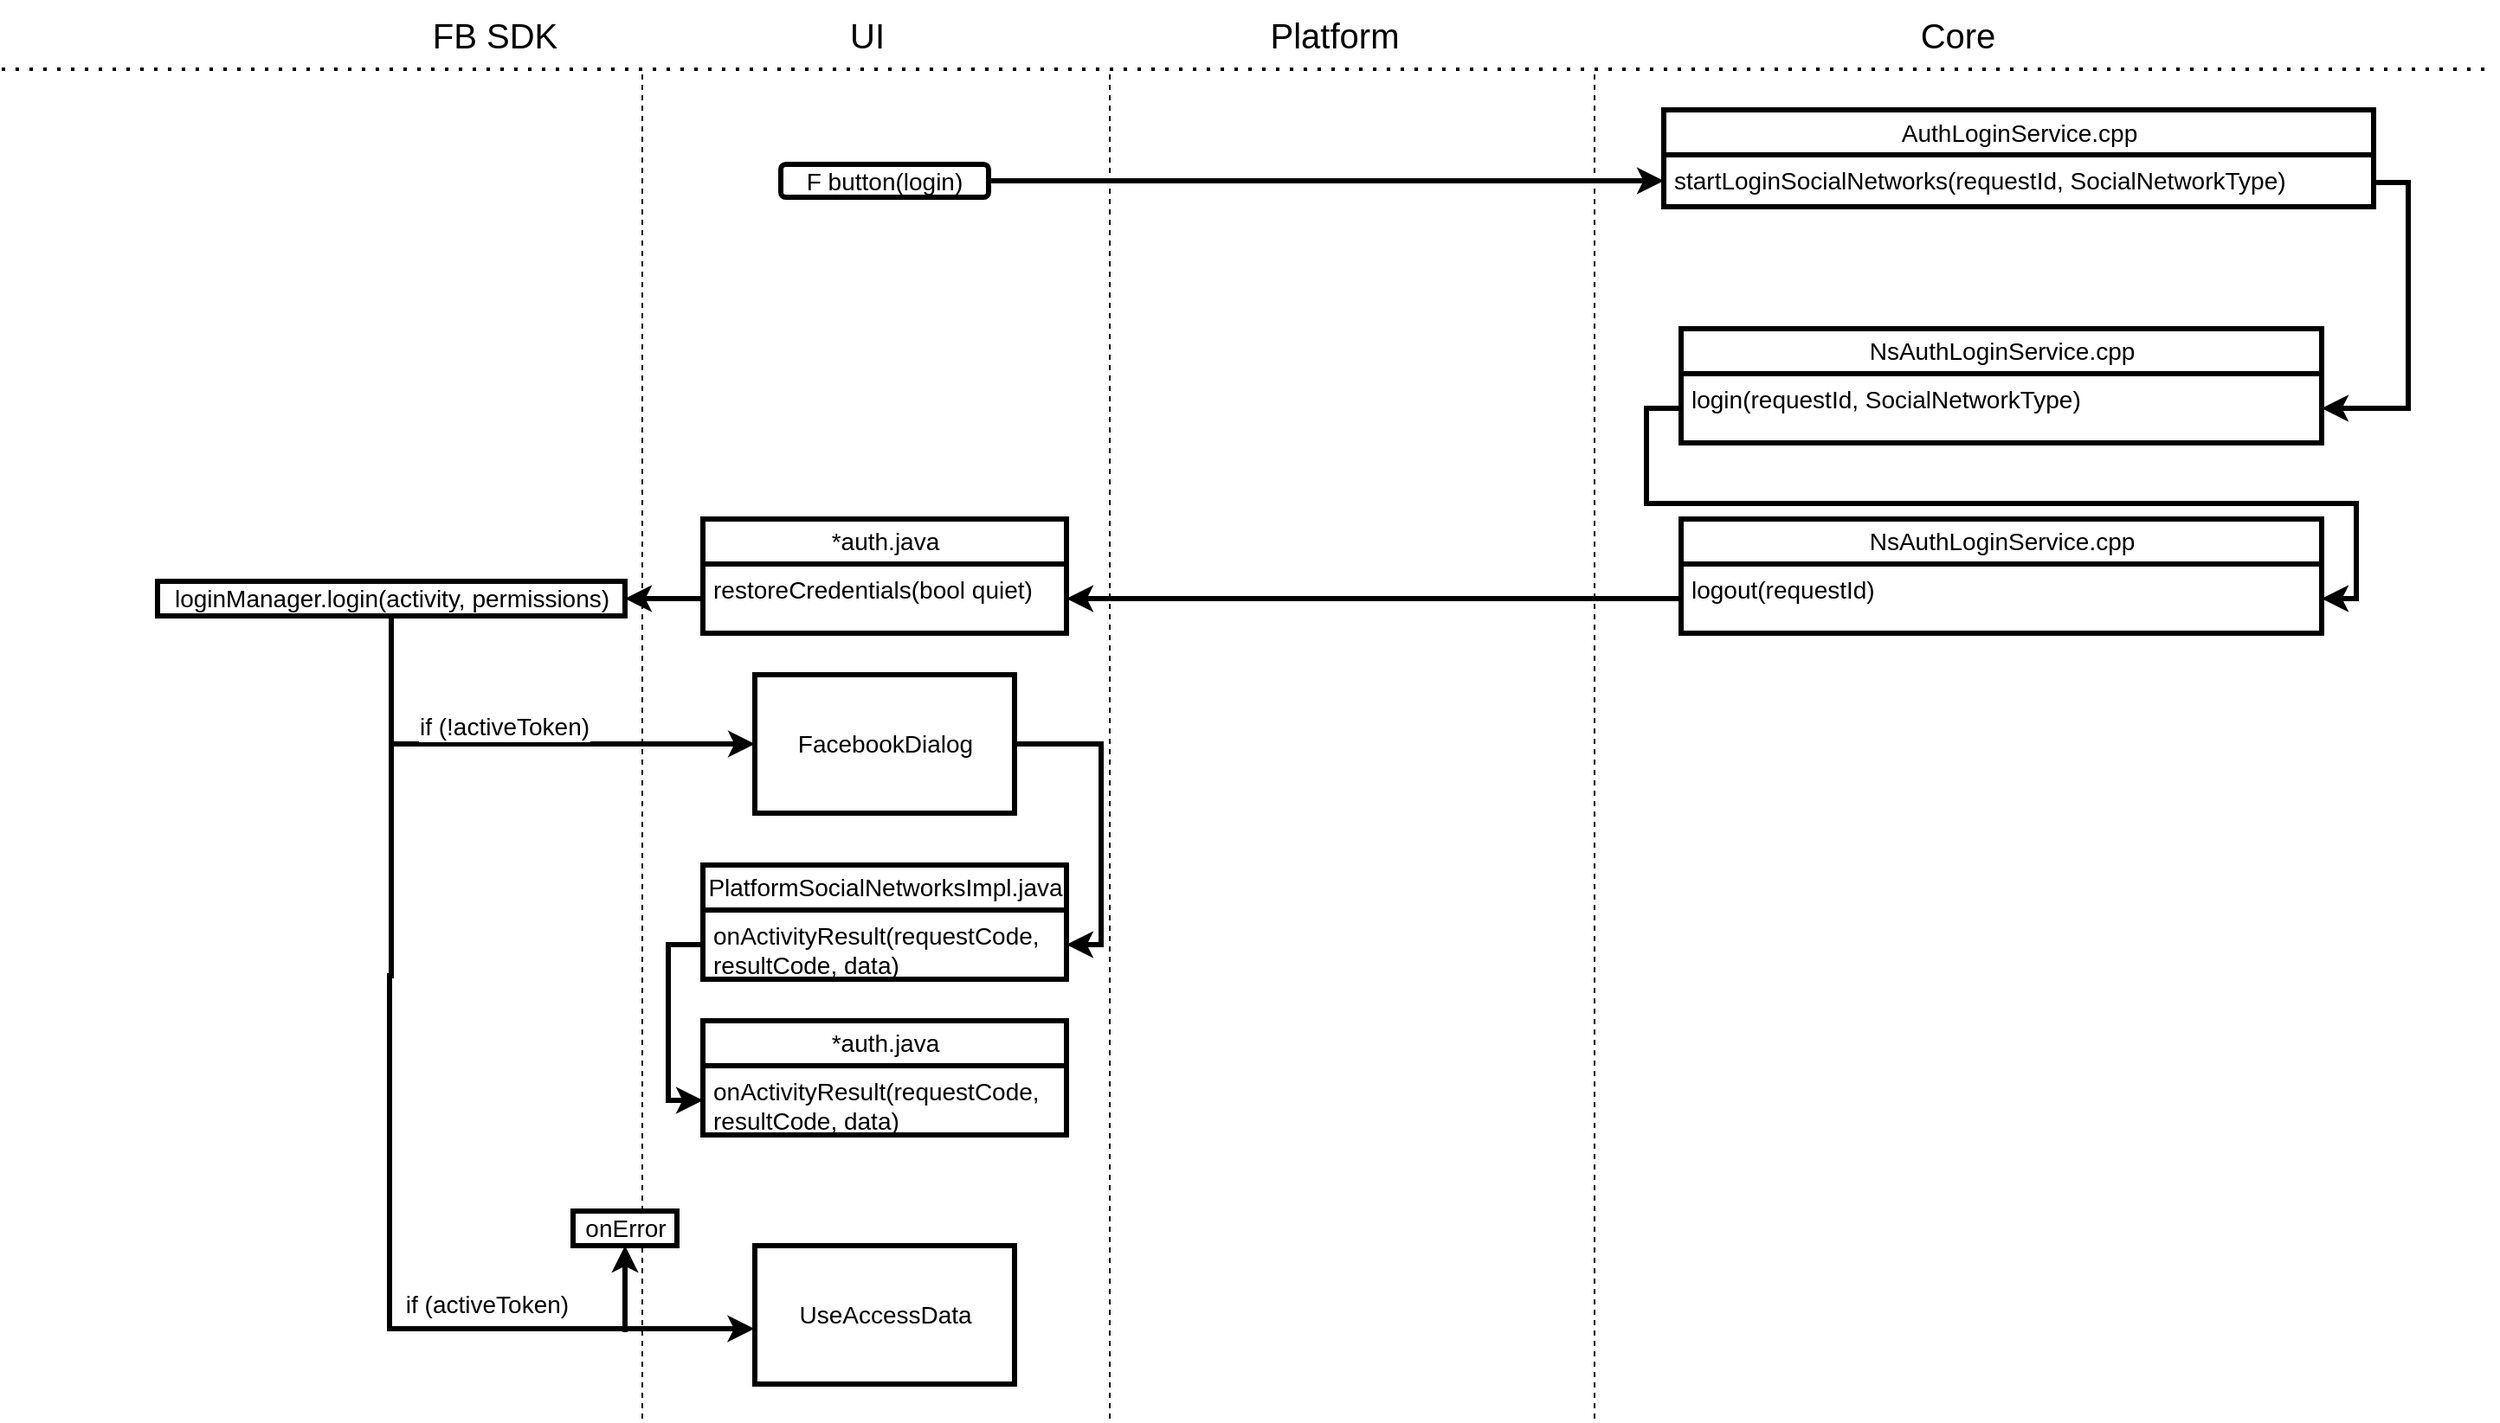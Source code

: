 <mxfile version="13.9.9" type="github">
  <diagram id="LvzQWpgkNb4uF6J24mG8" name="Page-1">
    <mxGraphModel dx="2453" dy="923" grid="1" gridSize="10" guides="1" tooltips="1" connect="1" arrows="1" fold="1" page="1" pageScale="1" pageWidth="850" pageHeight="1100" math="0" shadow="0">
      <root>
        <mxCell id="0" />
        <mxCell id="1" parent="0" />
        <mxCell id="22SVA37PeKxjYflp5q6W-4" value="" style="endArrow=none;dashed=1;html=1;" edge="1" parent="1">
          <mxGeometry width="50" height="50" relative="1" as="geometry">
            <mxPoint x="440" y="900" as="sourcePoint" />
            <mxPoint x="440" y="120" as="targetPoint" />
          </mxGeometry>
        </mxCell>
        <mxCell id="22SVA37PeKxjYflp5q6W-5" value="UI&lt;br&gt;" style="text;html=1;strokeColor=none;fillColor=none;align=center;verticalAlign=middle;whiteSpace=wrap;rounded=0;fontSize=20;" vertex="1" parent="1">
          <mxGeometry x="280" y="90" width="40" height="20" as="geometry" />
        </mxCell>
        <mxCell id="22SVA37PeKxjYflp5q6W-6" value="Core&lt;br&gt;" style="text;html=1;strokeColor=none;fillColor=none;align=center;verticalAlign=middle;whiteSpace=wrap;rounded=0;fontSize=20;" vertex="1" parent="1">
          <mxGeometry x="910" y="90" width="40" height="20" as="geometry" />
        </mxCell>
        <mxCell id="22SVA37PeKxjYflp5q6W-8" value="FB SDK" style="text;html=1;strokeColor=none;fillColor=none;align=center;verticalAlign=middle;whiteSpace=wrap;rounded=0;fontSize=20;" vertex="1" parent="1">
          <mxGeometry x="40" y="80" width="90" height="40" as="geometry" />
        </mxCell>
        <mxCell id="22SVA37PeKxjYflp5q6W-9" value="" style="endArrow=none;dashed=1;html=1;" edge="1" parent="1">
          <mxGeometry width="50" height="50" relative="1" as="geometry">
            <mxPoint x="170" y="900" as="sourcePoint" />
            <mxPoint x="170" y="120" as="targetPoint" />
          </mxGeometry>
        </mxCell>
        <mxCell id="22SVA37PeKxjYflp5q6W-10" value="" style="endArrow=none;dashed=1;html=1;dashPattern=1 3;strokeWidth=2;fontSize=20;" edge="1" parent="1">
          <mxGeometry width="50" height="50" relative="1" as="geometry">
            <mxPoint x="-200" y="120" as="sourcePoint" />
            <mxPoint x="1240" y="120" as="targetPoint" />
          </mxGeometry>
        </mxCell>
        <mxCell id="22SVA37PeKxjYflp5q6W-31" style="edgeStyle=orthogonalEdgeStyle;rounded=0;orthogonalLoop=1;jettySize=auto;html=1;exitX=1;exitY=0.5;exitDx=0;exitDy=0;fontSize=14;strokeWidth=3;" edge="1" parent="1" source="22SVA37PeKxjYflp5q6W-11" target="22SVA37PeKxjYflp5q6W-20">
          <mxGeometry relative="1" as="geometry" />
        </mxCell>
        <mxCell id="22SVA37PeKxjYflp5q6W-11" value="F button(login)&lt;br style=&quot;font-size: 14px;&quot;&gt;" style="rounded=1;whiteSpace=wrap;html=1;fontSize=14;strokeWidth=3;" vertex="1" parent="1">
          <mxGeometry x="250" y="175" width="120" height="19" as="geometry" />
        </mxCell>
        <mxCell id="22SVA37PeKxjYflp5q6W-34" style="edgeStyle=orthogonalEdgeStyle;rounded=0;orthogonalLoop=1;jettySize=auto;html=1;exitX=1;exitY=0.75;exitDx=0;exitDy=0;entryX=1;entryY=0.5;entryDx=0;entryDy=0;fontSize=14;strokeWidth=3;" edge="1" parent="1" source="22SVA37PeKxjYflp5q6W-19" target="22SVA37PeKxjYflp5q6W-24">
          <mxGeometry relative="1" as="geometry" />
        </mxCell>
        <mxCell id="22SVA37PeKxjYflp5q6W-19" value="AuthLoginService.cpp&lt;br style=&quot;font-size: 14px;&quot;&gt;" style="swimlane;fontStyle=0;childLayout=stackLayout;horizontal=1;startSize=26;fillColor=none;horizontalStack=0;resizeParent=1;resizeParentMax=0;resizeLast=0;collapsible=1;marginBottom=0;fontSize=14;html=1;strokeWidth=3;" vertex="1" parent="1">
          <mxGeometry x="760" y="143.5" width="410" height="56" as="geometry" />
        </mxCell>
        <mxCell id="22SVA37PeKxjYflp5q6W-20" value="startLoginSocialNetworks(requestId, SocialNetworkType)&#xa;&#xa;" style="text;strokeColor=none;fillColor=none;align=left;verticalAlign=top;spacingLeft=4;spacingRight=4;overflow=hidden;rotatable=0;points=[[0,0.5],[1,0.5]];portConstraint=eastwest;fontSize=14;strokeWidth=3;" vertex="1" parent="22SVA37PeKxjYflp5q6W-19">
          <mxGeometry y="26" width="410" height="30" as="geometry" />
        </mxCell>
        <mxCell id="22SVA37PeKxjYflp5q6W-23" value="NsAuthLoginService.cpp" style="swimlane;fontStyle=0;childLayout=stackLayout;horizontal=1;startSize=26;fillColor=none;horizontalStack=0;resizeParent=1;resizeParentMax=0;resizeLast=0;collapsible=1;marginBottom=0;fontSize=14;html=1;strokeWidth=3;" vertex="1" parent="1">
          <mxGeometry x="770" y="270" width="370" height="66" as="geometry" />
        </mxCell>
        <mxCell id="22SVA37PeKxjYflp5q6W-24" value="login(requestId, SocialNetworkType)&#xa;&#xa;" style="text;strokeColor=none;fillColor=none;align=left;verticalAlign=top;spacingLeft=4;spacingRight=4;overflow=hidden;rotatable=0;points=[[0,0.5],[1,0.5]];portConstraint=eastwest;fontSize=14;strokeWidth=3;" vertex="1" parent="22SVA37PeKxjYflp5q6W-23">
          <mxGeometry y="26" width="370" height="40" as="geometry" />
        </mxCell>
        <mxCell id="22SVA37PeKxjYflp5q6W-28" value="NsAuthLoginService.cpp" style="swimlane;fontStyle=0;childLayout=stackLayout;horizontal=1;startSize=26;fillColor=none;horizontalStack=0;resizeParent=1;resizeParentMax=0;resizeLast=0;collapsible=1;marginBottom=0;fontSize=14;html=1;strokeWidth=3;" vertex="1" parent="1">
          <mxGeometry x="770" y="380" width="370" height="66" as="geometry">
            <mxRectangle x="770" y="380" width="190" height="26" as="alternateBounds" />
          </mxGeometry>
        </mxCell>
        <mxCell id="22SVA37PeKxjYflp5q6W-29" value="logout(requestId)&#xa;&#xa;" style="text;strokeColor=none;fillColor=none;align=left;verticalAlign=top;spacingLeft=4;spacingRight=4;overflow=hidden;rotatable=0;points=[[0,0.5],[1,0.5]];portConstraint=eastwest;fontSize=14;strokeWidth=3;" vertex="1" parent="22SVA37PeKxjYflp5q6W-28">
          <mxGeometry y="26" width="370" height="40" as="geometry" />
        </mxCell>
        <mxCell id="22SVA37PeKxjYflp5q6W-37" value="*auth.java&lt;br&gt;" style="swimlane;fontStyle=0;childLayout=stackLayout;horizontal=1;startSize=26;fillColor=none;horizontalStack=0;resizeParent=1;resizeParentMax=0;resizeLast=0;collapsible=1;marginBottom=0;fontSize=14;html=1;strokeWidth=3;" vertex="1" parent="1">
          <mxGeometry x="205" y="380" width="210" height="66" as="geometry" />
        </mxCell>
        <mxCell id="22SVA37PeKxjYflp5q6W-38" value="restoreCredentials(bool quiet)" style="text;strokeColor=none;fillColor=none;align=left;verticalAlign=top;spacingLeft=4;spacingRight=4;overflow=hidden;rotatable=0;points=[[0,0.5],[1,0.5]];portConstraint=eastwest;fontSize=14;strokeWidth=3;" vertex="1" parent="22SVA37PeKxjYflp5q6W-37">
          <mxGeometry y="26" width="210" height="40" as="geometry" />
        </mxCell>
        <mxCell id="22SVA37PeKxjYflp5q6W-43" style="edgeStyle=orthogonalEdgeStyle;rounded=0;orthogonalLoop=1;jettySize=auto;html=1;entryX=1;entryY=0.5;entryDx=0;entryDy=0;fontSize=14;strokeWidth=3;" edge="1" parent="1" source="22SVA37PeKxjYflp5q6W-29" target="22SVA37PeKxjYflp5q6W-38">
          <mxGeometry relative="1" as="geometry" />
        </mxCell>
        <mxCell id="22SVA37PeKxjYflp5q6W-44" style="edgeStyle=orthogonalEdgeStyle;rounded=0;orthogonalLoop=1;jettySize=auto;html=1;entryX=1;entryY=0.5;entryDx=0;entryDy=0;fontSize=14;strokeWidth=3;" edge="1" parent="1" source="22SVA37PeKxjYflp5q6W-24" target="22SVA37PeKxjYflp5q6W-29">
          <mxGeometry relative="1" as="geometry" />
        </mxCell>
        <mxCell id="22SVA37PeKxjYflp5q6W-52" value="if (!activeToken)" style="edgeStyle=orthogonalEdgeStyle;rounded=0;orthogonalLoop=1;jettySize=auto;html=1;entryX=0;entryY=0.5;entryDx=0;entryDy=0;fontSize=14;strokeWidth=3;" edge="1" parent="1" source="22SVA37PeKxjYflp5q6W-48" target="22SVA37PeKxjYflp5q6W-50">
          <mxGeometry x="-0.021" y="10" relative="1" as="geometry">
            <Array as="points">
              <mxPoint x="25" y="510" />
            </Array>
            <mxPoint as="offset" />
          </mxGeometry>
        </mxCell>
        <mxCell id="22SVA37PeKxjYflp5q6W-48" value="loginManager.login(activity, permissions)" style="html=1;fontSize=14;strokeWidth=3;" vertex="1" parent="1">
          <mxGeometry x="-110" y="416" width="270" height="20" as="geometry" />
        </mxCell>
        <mxCell id="22SVA37PeKxjYflp5q6W-49" style="edgeStyle=orthogonalEdgeStyle;rounded=0;orthogonalLoop=1;jettySize=auto;html=1;entryX=1;entryY=0.5;entryDx=0;entryDy=0;fontSize=14;strokeWidth=3;" edge="1" parent="1" source="22SVA37PeKxjYflp5q6W-38" target="22SVA37PeKxjYflp5q6W-48">
          <mxGeometry relative="1" as="geometry" />
        </mxCell>
        <mxCell id="22SVA37PeKxjYflp5q6W-58" style="edgeStyle=orthogonalEdgeStyle;rounded=0;orthogonalLoop=1;jettySize=auto;html=1;entryX=1;entryY=0.5;entryDx=0;entryDy=0;fontSize=14;exitX=1;exitY=0.5;exitDx=0;exitDy=0;strokeWidth=3;" edge="1" parent="1" source="22SVA37PeKxjYflp5q6W-50" target="22SVA37PeKxjYflp5q6W-56">
          <mxGeometry relative="1" as="geometry" />
        </mxCell>
        <mxCell id="22SVA37PeKxjYflp5q6W-50" value="FacebookDialog" style="html=1;fontSize=14;strokeWidth=3;" vertex="1" parent="1">
          <mxGeometry x="235" y="470" width="150" height="80" as="geometry" />
        </mxCell>
        <mxCell id="22SVA37PeKxjYflp5q6W-53" value="if (activeToken)&lt;br&gt;" style="edgeStyle=orthogonalEdgeStyle;rounded=0;orthogonalLoop=1;jettySize=auto;html=1;fontSize=14;exitX=0.5;exitY=1;exitDx=0;exitDy=0;entryX=-0.002;entryY=0.595;entryDx=0;entryDy=0;entryPerimeter=0;strokeWidth=3;" edge="1" parent="1" source="22SVA37PeKxjYflp5q6W-48" target="22SVA37PeKxjYflp5q6W-54">
          <mxGeometry x="0.502" y="14" relative="1" as="geometry">
            <mxPoint x="24" y="570" as="sourcePoint" />
            <mxPoint x="234" y="644" as="targetPoint" />
            <Array as="points">
              <mxPoint x="25" y="644" />
              <mxPoint x="24" y="644" />
              <mxPoint x="24" y="848" />
              <mxPoint x="235" y="848" />
            </Array>
            <mxPoint as="offset" />
          </mxGeometry>
        </mxCell>
        <mxCell id="22SVA37PeKxjYflp5q6W-54" value="UseAccessData" style="html=1;fontSize=14;strokeWidth=3;" vertex="1" parent="1">
          <mxGeometry x="235" y="800" width="150" height="80" as="geometry" />
        </mxCell>
        <mxCell id="22SVA37PeKxjYflp5q6W-55" value="PlatformSocialNetworksImpl.java" style="swimlane;fontStyle=0;childLayout=stackLayout;horizontal=1;startSize=26;fillColor=none;horizontalStack=0;resizeParent=1;resizeParentMax=0;resizeLast=0;collapsible=1;marginBottom=0;fontSize=14;html=1;strokeWidth=3;" vertex="1" parent="1">
          <mxGeometry x="205" y="580" width="210" height="66" as="geometry">
            <mxRectangle x="205" y="580" width="240" height="26" as="alternateBounds" />
          </mxGeometry>
        </mxCell>
        <mxCell id="22SVA37PeKxjYflp5q6W-56" value="onActivityResult(requestCode, &#xa;resultCode, data)" style="text;strokeColor=none;fillColor=none;align=left;verticalAlign=top;spacingLeft=4;spacingRight=4;overflow=hidden;rotatable=0;points=[[0,0.5],[1,0.5]];portConstraint=eastwest;fontSize=14;strokeWidth=3;" vertex="1" parent="22SVA37PeKxjYflp5q6W-55">
          <mxGeometry y="26" width="210" height="40" as="geometry" />
        </mxCell>
        <mxCell id="22SVA37PeKxjYflp5q6W-59" value="*auth.java&lt;br&gt;" style="swimlane;fontStyle=0;childLayout=stackLayout;horizontal=1;startSize=26;fillColor=none;horizontalStack=0;resizeParent=1;resizeParentMax=0;resizeLast=0;collapsible=1;marginBottom=0;fontSize=14;html=1;strokeWidth=3;" vertex="1" parent="1">
          <mxGeometry x="205" y="670" width="210" height="66" as="geometry" />
        </mxCell>
        <mxCell id="22SVA37PeKxjYflp5q6W-60" value="onActivityResult(requestCode, &#xa;resultCode, data)" style="text;strokeColor=none;fillColor=none;align=left;verticalAlign=top;spacingLeft=4;spacingRight=4;overflow=hidden;rotatable=0;points=[[0,0.5],[1,0.5]];portConstraint=eastwest;fontSize=14;strokeWidth=3;" vertex="1" parent="22SVA37PeKxjYflp5q6W-59">
          <mxGeometry y="26" width="210" height="40" as="geometry" />
        </mxCell>
        <mxCell id="22SVA37PeKxjYflp5q6W-61" style="edgeStyle=orthogonalEdgeStyle;rounded=0;orthogonalLoop=1;jettySize=auto;html=1;entryX=0;entryY=0.5;entryDx=0;entryDy=0;fontSize=14;strokeWidth=3;" edge="1" parent="1" source="22SVA37PeKxjYflp5q6W-56" target="22SVA37PeKxjYflp5q6W-60">
          <mxGeometry relative="1" as="geometry" />
        </mxCell>
        <mxCell id="22SVA37PeKxjYflp5q6W-62" value="" style="endArrow=none;dashed=1;html=1;" edge="1" parent="1">
          <mxGeometry width="50" height="50" relative="1" as="geometry">
            <mxPoint x="720" y="900" as="sourcePoint" />
            <mxPoint x="720" y="120" as="targetPoint" />
          </mxGeometry>
        </mxCell>
        <mxCell id="22SVA37PeKxjYflp5q6W-63" value="Platform" style="text;html=1;strokeColor=none;fillColor=none;align=center;verticalAlign=middle;whiteSpace=wrap;rounded=0;fontSize=20;" vertex="1" parent="1">
          <mxGeometry x="550" y="90" width="40" height="20" as="geometry" />
        </mxCell>
        <mxCell id="22SVA37PeKxjYflp5q6W-66" style="edgeStyle=orthogonalEdgeStyle;rounded=0;orthogonalLoop=1;jettySize=auto;html=1;strokeWidth=3;fontSize=14;startArrow=classic;startFill=1;endArrow=none;endFill=0;" edge="1" parent="1" source="22SVA37PeKxjYflp5q6W-65">
          <mxGeometry relative="1" as="geometry">
            <mxPoint x="160" y="850" as="targetPoint" />
          </mxGeometry>
        </mxCell>
        <mxCell id="22SVA37PeKxjYflp5q6W-65" value="onError&lt;br&gt;" style="html=1;strokeWidth=3;fontSize=14;" vertex="1" parent="1">
          <mxGeometry x="130" y="780" width="60" height="20" as="geometry" />
        </mxCell>
      </root>
    </mxGraphModel>
  </diagram>
</mxfile>
